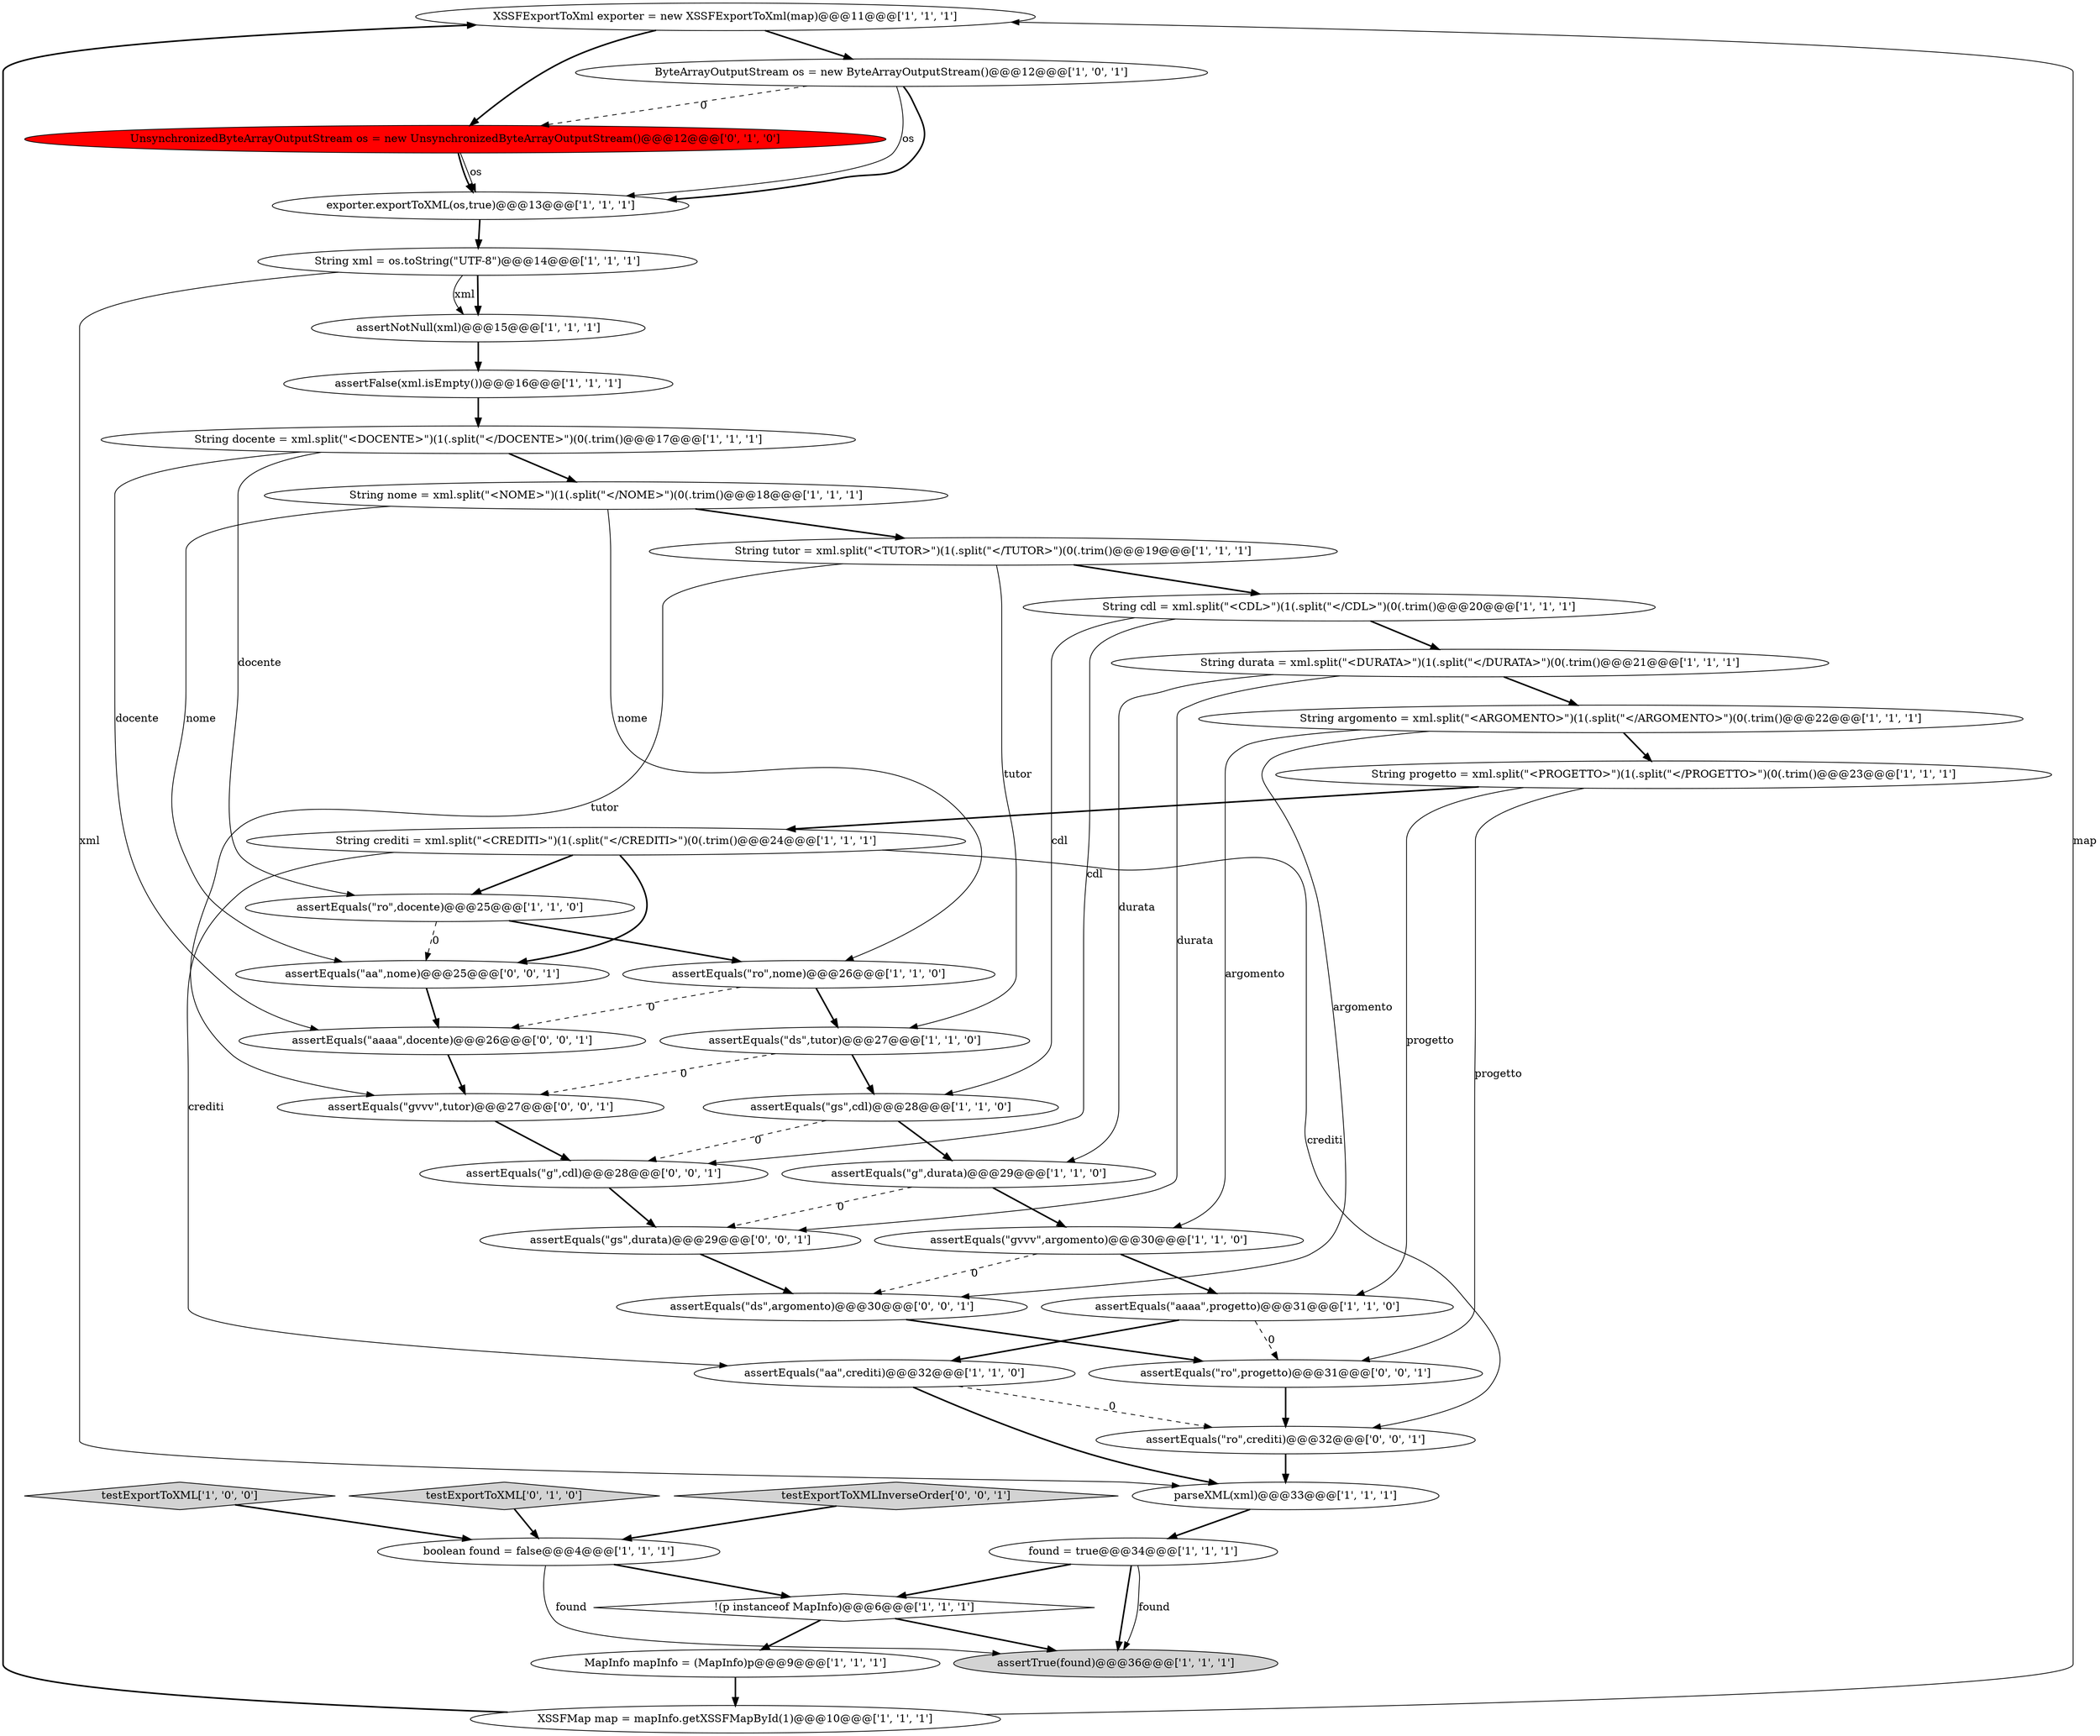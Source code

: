 digraph {
9 [style = filled, label = "XSSFExportToXml exporter = new XSSFExportToXml(map)@@@11@@@['1', '1', '1']", fillcolor = white, shape = ellipse image = "AAA0AAABBB1BBB"];
25 [style = filled, label = "String cdl = xml.split(\"<CDL>\")(1(.split(\"</CDL>\")(0(.trim()@@@20@@@['1', '1', '1']", fillcolor = white, shape = ellipse image = "AAA0AAABBB1BBB"];
39 [style = filled, label = "assertEquals(\"g\",cdl)@@@28@@@['0', '0', '1']", fillcolor = white, shape = ellipse image = "AAA0AAABBB3BBB"];
10 [style = filled, label = "String argomento = xml.split(\"<ARGOMENTO>\")(1(.split(\"</ARGOMENTO>\")(0(.trim()@@@22@@@['1', '1', '1']", fillcolor = white, shape = ellipse image = "AAA0AAABBB1BBB"];
5 [style = filled, label = "assertEquals(\"aaaa\",progetto)@@@31@@@['1', '1', '0']", fillcolor = white, shape = ellipse image = "AAA0AAABBB1BBB"];
33 [style = filled, label = "assertEquals(\"aa\",nome)@@@25@@@['0', '0', '1']", fillcolor = white, shape = ellipse image = "AAA0AAABBB3BBB"];
8 [style = filled, label = "assertEquals(\"gvvv\",argomento)@@@30@@@['1', '1', '0']", fillcolor = white, shape = ellipse image = "AAA0AAABBB1BBB"];
34 [style = filled, label = "testExportToXMLInverseOrder['0', '0', '1']", fillcolor = lightgray, shape = diamond image = "AAA0AAABBB3BBB"];
11 [style = filled, label = "assertEquals(\"ro\",docente)@@@25@@@['1', '1', '0']", fillcolor = white, shape = ellipse image = "AAA0AAABBB1BBB"];
14 [style = filled, label = "found = true@@@34@@@['1', '1', '1']", fillcolor = white, shape = ellipse image = "AAA0AAABBB1BBB"];
0 [style = filled, label = "MapInfo mapInfo = (MapInfo)p@@@9@@@['1', '1', '1']", fillcolor = white, shape = ellipse image = "AAA0AAABBB1BBB"];
36 [style = filled, label = "assertEquals(\"aaaa\",docente)@@@26@@@['0', '0', '1']", fillcolor = white, shape = ellipse image = "AAA0AAABBB3BBB"];
21 [style = filled, label = "String crediti = xml.split(\"<CREDITI>\")(1(.split(\"</CREDITI>\")(0(.trim()@@@24@@@['1', '1', '1']", fillcolor = white, shape = ellipse image = "AAA0AAABBB1BBB"];
35 [style = filled, label = "assertEquals(\"ds\",argomento)@@@30@@@['0', '0', '1']", fillcolor = white, shape = ellipse image = "AAA0AAABBB3BBB"];
22 [style = filled, label = "String tutor = xml.split(\"<TUTOR>\")(1(.split(\"</TUTOR>\")(0(.trim()@@@19@@@['1', '1', '1']", fillcolor = white, shape = ellipse image = "AAA0AAABBB1BBB"];
38 [style = filled, label = "assertEquals(\"ro\",progetto)@@@31@@@['0', '0', '1']", fillcolor = white, shape = ellipse image = "AAA0AAABBB3BBB"];
20 [style = filled, label = "assertEquals(\"gs\",cdl)@@@28@@@['1', '1', '0']", fillcolor = white, shape = ellipse image = "AAA0AAABBB1BBB"];
12 [style = filled, label = "testExportToXML['1', '0', '0']", fillcolor = lightgray, shape = diamond image = "AAA0AAABBB1BBB"];
29 [style = filled, label = "assertTrue(found)@@@36@@@['1', '1', '1']", fillcolor = lightgray, shape = ellipse image = "AAA0AAABBB1BBB"];
15 [style = filled, label = "String xml = os.toString(\"UTF-8\")@@@14@@@['1', '1', '1']", fillcolor = white, shape = ellipse image = "AAA0AAABBB1BBB"];
28 [style = filled, label = "XSSFMap map = mapInfo.getXSSFMapById(1)@@@10@@@['1', '1', '1']", fillcolor = white, shape = ellipse image = "AAA0AAABBB1BBB"];
4 [style = filled, label = "assertEquals(\"ds\",tutor)@@@27@@@['1', '1', '0']", fillcolor = white, shape = ellipse image = "AAA0AAABBB1BBB"];
16 [style = filled, label = "assertEquals(\"ro\",nome)@@@26@@@['1', '1', '0']", fillcolor = white, shape = ellipse image = "AAA0AAABBB1BBB"];
3 [style = filled, label = "String progetto = xml.split(\"<PROGETTO>\")(1(.split(\"</PROGETTO>\")(0(.trim()@@@23@@@['1', '1', '1']", fillcolor = white, shape = ellipse image = "AAA0AAABBB1BBB"];
32 [style = filled, label = "assertEquals(\"ro\",crediti)@@@32@@@['0', '0', '1']", fillcolor = white, shape = ellipse image = "AAA0AAABBB3BBB"];
17 [style = filled, label = "boolean found = false@@@4@@@['1', '1', '1']", fillcolor = white, shape = ellipse image = "AAA0AAABBB1BBB"];
2 [style = filled, label = "assertNotNull(xml)@@@15@@@['1', '1', '1']", fillcolor = white, shape = ellipse image = "AAA0AAABBB1BBB"];
31 [style = filled, label = "testExportToXML['0', '1', '0']", fillcolor = lightgray, shape = diamond image = "AAA0AAABBB2BBB"];
27 [style = filled, label = "parseXML(xml)@@@33@@@['1', '1', '1']", fillcolor = white, shape = ellipse image = "AAA0AAABBB1BBB"];
18 [style = filled, label = "assertFalse(xml.isEmpty())@@@16@@@['1', '1', '1']", fillcolor = white, shape = ellipse image = "AAA0AAABBB1BBB"];
30 [style = filled, label = "UnsynchronizedByteArrayOutputStream os = new UnsynchronizedByteArrayOutputStream()@@@12@@@['0', '1', '0']", fillcolor = red, shape = ellipse image = "AAA1AAABBB2BBB"];
26 [style = filled, label = "assertEquals(\"aa\",crediti)@@@32@@@['1', '1', '0']", fillcolor = white, shape = ellipse image = "AAA0AAABBB1BBB"];
6 [style = filled, label = "exporter.exportToXML(os,true)@@@13@@@['1', '1', '1']", fillcolor = white, shape = ellipse image = "AAA0AAABBB1BBB"];
1 [style = filled, label = "assertEquals(\"g\",durata)@@@29@@@['1', '1', '0']", fillcolor = white, shape = ellipse image = "AAA0AAABBB1BBB"];
13 [style = filled, label = "String docente = xml.split(\"<DOCENTE>\")(1(.split(\"</DOCENTE>\")(0(.trim()@@@17@@@['1', '1', '1']", fillcolor = white, shape = ellipse image = "AAA0AAABBB1BBB"];
23 [style = filled, label = "!(p instanceof MapInfo)@@@6@@@['1', '1', '1']", fillcolor = white, shape = diamond image = "AAA0AAABBB1BBB"];
37 [style = filled, label = "assertEquals(\"gvvv\",tutor)@@@27@@@['0', '0', '1']", fillcolor = white, shape = ellipse image = "AAA0AAABBB3BBB"];
24 [style = filled, label = "String durata = xml.split(\"<DURATA>\")(1(.split(\"</DURATA>\")(0(.trim()@@@21@@@['1', '1', '1']", fillcolor = white, shape = ellipse image = "AAA0AAABBB1BBB"];
7 [style = filled, label = "String nome = xml.split(\"<NOME>\")(1(.split(\"</NOME>\")(0(.trim()@@@18@@@['1', '1', '1']", fillcolor = white, shape = ellipse image = "AAA0AAABBB1BBB"];
19 [style = filled, label = "ByteArrayOutputStream os = new ByteArrayOutputStream()@@@12@@@['1', '0', '1']", fillcolor = white, shape = ellipse image = "AAA0AAABBB1BBB"];
40 [style = filled, label = "assertEquals(\"gs\",durata)@@@29@@@['0', '0', '1']", fillcolor = white, shape = ellipse image = "AAA0AAABBB3BBB"];
24->10 [style = bold, label=""];
19->6 [style = solid, label="os"];
11->16 [style = bold, label=""];
22->25 [style = bold, label=""];
15->2 [style = bold, label=""];
15->2 [style = solid, label="xml"];
1->8 [style = bold, label=""];
40->35 [style = bold, label=""];
21->32 [style = solid, label="crediti"];
27->14 [style = bold, label=""];
11->33 [style = dashed, label="0"];
26->32 [style = dashed, label="0"];
21->33 [style = bold, label=""];
7->33 [style = solid, label="nome"];
12->17 [style = bold, label=""];
25->20 [style = solid, label="cdl"];
8->35 [style = dashed, label="0"];
5->26 [style = bold, label=""];
28->9 [style = bold, label=""];
2->18 [style = bold, label=""];
10->3 [style = bold, label=""];
32->27 [style = bold, label=""];
9->30 [style = bold, label=""];
15->27 [style = solid, label="xml"];
13->36 [style = solid, label="docente"];
20->1 [style = bold, label=""];
30->6 [style = bold, label=""];
19->6 [style = bold, label=""];
28->9 [style = solid, label="map"];
23->0 [style = bold, label=""];
30->6 [style = solid, label="os"];
17->23 [style = bold, label=""];
6->15 [style = bold, label=""];
38->32 [style = bold, label=""];
17->29 [style = solid, label="found"];
1->40 [style = dashed, label="0"];
23->29 [style = bold, label=""];
22->4 [style = solid, label="tutor"];
7->22 [style = bold, label=""];
25->24 [style = bold, label=""];
26->27 [style = bold, label=""];
10->35 [style = solid, label="argomento"];
24->1 [style = solid, label="durata"];
3->38 [style = solid, label="progetto"];
24->40 [style = solid, label="durata"];
8->5 [style = bold, label=""];
14->23 [style = bold, label=""];
21->11 [style = bold, label=""];
19->30 [style = dashed, label="0"];
3->5 [style = solid, label="progetto"];
13->7 [style = bold, label=""];
39->40 [style = bold, label=""];
7->16 [style = solid, label="nome"];
33->36 [style = bold, label=""];
34->17 [style = bold, label=""];
10->8 [style = solid, label="argomento"];
4->20 [style = bold, label=""];
13->11 [style = solid, label="docente"];
18->13 [style = bold, label=""];
14->29 [style = bold, label=""];
22->37 [style = solid, label="tutor"];
9->19 [style = bold, label=""];
14->29 [style = solid, label="found"];
16->36 [style = dashed, label="0"];
3->21 [style = bold, label=""];
5->38 [style = dashed, label="0"];
36->37 [style = bold, label=""];
35->38 [style = bold, label=""];
20->39 [style = dashed, label="0"];
31->17 [style = bold, label=""];
16->4 [style = bold, label=""];
21->26 [style = solid, label="crediti"];
25->39 [style = solid, label="cdl"];
4->37 [style = dashed, label="0"];
37->39 [style = bold, label=""];
0->28 [style = bold, label=""];
}
